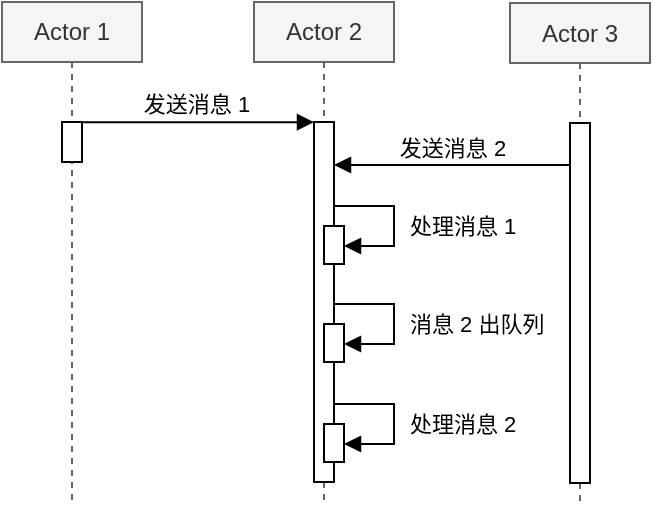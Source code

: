 <mxfile version="26.2.2">
  <diagram name="第 1 页" id="4BP5LGalQJ_J4Q13Kytv">
    <mxGraphModel dx="398" dy="269" grid="1" gridSize="10" guides="1" tooltips="1" connect="1" arrows="1" fold="1" page="1" pageScale="1" pageWidth="827" pageHeight="1169" math="0" shadow="0">
      <root>
        <mxCell id="0" />
        <mxCell id="1" parent="0" />
        <mxCell id="FZqxxBX-Oqro5zf47rAR-1" value="Actor 1" style="shape=umlLifeline;perimeter=lifelinePerimeter;whiteSpace=wrap;html=1;container=1;dropTarget=0;collapsible=0;recursiveResize=0;outlineConnect=0;portConstraint=eastwest;newEdgeStyle={&quot;curved&quot;:0,&quot;rounded&quot;:0};size=30;fillColor=#f5f5f5;fontColor=#333333;strokeColor=#666666;" parent="1" vertex="1">
          <mxGeometry x="170" y="119" width="70" height="251" as="geometry" />
        </mxCell>
        <mxCell id="FZqxxBX-Oqro5zf47rAR-2" value="" style="html=1;points=[[0,0,0,0,5],[0,1,0,0,-5],[1,0,0,0,5],[1,1,0,0,-5]];perimeter=orthogonalPerimeter;outlineConnect=0;targetShapes=umlLifeline;portConstraint=eastwest;newEdgeStyle={&quot;curved&quot;:0,&quot;rounded&quot;:0};" parent="FZqxxBX-Oqro5zf47rAR-1" vertex="1">
          <mxGeometry x="30" y="60" width="10" height="20" as="geometry" />
        </mxCell>
        <mxCell id="FZqxxBX-Oqro5zf47rAR-3" value="发送消息 1" style="html=1;verticalAlign=bottom;endArrow=block;curved=0;rounded=0;exitX=0.984;exitY=0.004;exitDx=0;exitDy=0;exitPerimeter=0;" parent="1" source="FZqxxBX-Oqro5zf47rAR-2" edge="1" target="FZqxxBX-Oqro5zf47rAR-9">
          <mxGeometry x="-0.006" width="80" relative="1" as="geometry">
            <mxPoint x="200" y="180" as="sourcePoint" />
            <mxPoint x="325" y="180.08" as="targetPoint" />
            <mxPoint as="offset" />
          </mxGeometry>
        </mxCell>
        <mxCell id="FZqxxBX-Oqro5zf47rAR-4" value="发送消息 2" style="html=1;verticalAlign=bottom;endArrow=block;curved=0;rounded=0;" parent="1" edge="1">
          <mxGeometry x="-0.002" width="80" relative="1" as="geometry">
            <mxPoint x="454" y="200.5" as="sourcePoint" />
            <mxPoint x="336" y="200.5" as="targetPoint" />
            <mxPoint as="offset" />
          </mxGeometry>
        </mxCell>
        <mxCell id="FZqxxBX-Oqro5zf47rAR-6" value="Actor 3" style="shape=umlLifeline;perimeter=lifelinePerimeter;whiteSpace=wrap;html=1;container=1;dropTarget=0;collapsible=0;recursiveResize=0;outlineConnect=0;portConstraint=eastwest;newEdgeStyle={&quot;curved&quot;:0,&quot;rounded&quot;:0};size=30;fillColor=#f5f5f5;fontColor=#333333;strokeColor=#666666;" parent="1" vertex="1">
          <mxGeometry x="424" y="119.5" width="70" height="250.5" as="geometry" />
        </mxCell>
        <mxCell id="FZqxxBX-Oqro5zf47rAR-7" value="" style="html=1;points=[[0,0,0,0,5],[0,1,0,0,-5],[1,0,0,0,5],[1,1,0,0,-5]];perimeter=orthogonalPerimeter;outlineConnect=0;targetShapes=umlLifeline;portConstraint=eastwest;newEdgeStyle={&quot;curved&quot;:0,&quot;rounded&quot;:0};" parent="FZqxxBX-Oqro5zf47rAR-6" vertex="1">
          <mxGeometry x="30" y="60" width="10" height="180" as="geometry" />
        </mxCell>
        <mxCell id="FZqxxBX-Oqro5zf47rAR-8" value="Actor 2" style="shape=umlLifeline;perimeter=lifelinePerimeter;whiteSpace=wrap;html=1;container=1;dropTarget=0;collapsible=0;recursiveResize=0;outlineConnect=0;portConstraint=eastwest;newEdgeStyle={&quot;curved&quot;:0,&quot;rounded&quot;:0};size=30;fillColor=#f5f5f5;fontColor=#333333;strokeColor=#666666;" parent="1" vertex="1">
          <mxGeometry x="296" y="119" width="70" height="251" as="geometry" />
        </mxCell>
        <mxCell id="FZqxxBX-Oqro5zf47rAR-9" value="" style="html=1;points=[[0,0,0,0,5],[0,1,0,0,-5],[1,0,0,0,5],[1,1,0,0,-5]];perimeter=orthogonalPerimeter;outlineConnect=0;targetShapes=umlLifeline;portConstraint=eastwest;newEdgeStyle={&quot;curved&quot;:0,&quot;rounded&quot;:0};" parent="FZqxxBX-Oqro5zf47rAR-8" vertex="1">
          <mxGeometry x="30" y="60" width="10" height="180" as="geometry" />
        </mxCell>
        <mxCell id="B2MrtPjomeZkkhw1jymW-1" value="" style="html=1;points=[[0,0,0,0,5],[0,1,0,0,-5],[1,0,0,0,5],[1,1,0,0,-5]];perimeter=orthogonalPerimeter;outlineConnect=0;targetShapes=umlLifeline;portConstraint=eastwest;newEdgeStyle={&quot;curved&quot;:0,&quot;rounded&quot;:0};" vertex="1" parent="FZqxxBX-Oqro5zf47rAR-8">
          <mxGeometry x="35" y="112" width="10" height="19" as="geometry" />
        </mxCell>
        <mxCell id="B2MrtPjomeZkkhw1jymW-2" value="处理消息 1" style="html=1;align=left;spacingLeft=2;endArrow=block;rounded=0;edgeStyle=orthogonalEdgeStyle;curved=0;rounded=0;" edge="1" target="B2MrtPjomeZkkhw1jymW-1" parent="FZqxxBX-Oqro5zf47rAR-8">
          <mxGeometry x="0.176" y="4" relative="1" as="geometry">
            <mxPoint x="40" y="92" as="sourcePoint" />
            <Array as="points">
              <mxPoint x="40" y="102" />
              <mxPoint x="70" y="102" />
              <mxPoint x="70" y="122" />
            </Array>
            <mxPoint as="offset" />
          </mxGeometry>
        </mxCell>
        <mxCell id="B2MrtPjomeZkkhw1jymW-7" value="" style="html=1;points=[[0,0,0,0,5],[0,1,0,0,-5],[1,0,0,0,5],[1,1,0,0,-5]];perimeter=orthogonalPerimeter;outlineConnect=0;targetShapes=umlLifeline;portConstraint=eastwest;newEdgeStyle={&quot;curved&quot;:0,&quot;rounded&quot;:0};" vertex="1" parent="FZqxxBX-Oqro5zf47rAR-8">
          <mxGeometry x="35" y="161" width="10" height="19" as="geometry" />
        </mxCell>
        <mxCell id="B2MrtPjomeZkkhw1jymW-8" value="消息 2 出队列" style="html=1;align=left;spacingLeft=2;endArrow=block;rounded=0;edgeStyle=orthogonalEdgeStyle;curved=0;rounded=0;" edge="1" parent="FZqxxBX-Oqro5zf47rAR-8" target="B2MrtPjomeZkkhw1jymW-7">
          <mxGeometry x="0.176" y="4" relative="1" as="geometry">
            <mxPoint x="40" y="141" as="sourcePoint" />
            <Array as="points">
              <mxPoint x="40" y="151" />
              <mxPoint x="70" y="151" />
              <mxPoint x="70" y="171" />
            </Array>
            <mxPoint as="offset" />
          </mxGeometry>
        </mxCell>
        <mxCell id="B2MrtPjomeZkkhw1jymW-9" value="" style="html=1;points=[[0,0,0,0,5],[0,1,0,0,-5],[1,0,0,0,5],[1,1,0,0,-5]];perimeter=orthogonalPerimeter;outlineConnect=0;targetShapes=umlLifeline;portConstraint=eastwest;newEdgeStyle={&quot;curved&quot;:0,&quot;rounded&quot;:0};" vertex="1" parent="FZqxxBX-Oqro5zf47rAR-8">
          <mxGeometry x="35" y="211" width="10" height="19" as="geometry" />
        </mxCell>
        <mxCell id="B2MrtPjomeZkkhw1jymW-10" value="处理消息 2" style="html=1;align=left;spacingLeft=2;endArrow=block;rounded=0;edgeStyle=orthogonalEdgeStyle;curved=0;rounded=0;" edge="1" parent="FZqxxBX-Oqro5zf47rAR-8" target="B2MrtPjomeZkkhw1jymW-9">
          <mxGeometry x="0.176" y="4" relative="1" as="geometry">
            <mxPoint x="40" y="191" as="sourcePoint" />
            <Array as="points">
              <mxPoint x="40" y="201" />
              <mxPoint x="70" y="201" />
              <mxPoint x="70" y="221" />
            </Array>
            <mxPoint as="offset" />
          </mxGeometry>
        </mxCell>
      </root>
    </mxGraphModel>
  </diagram>
</mxfile>
